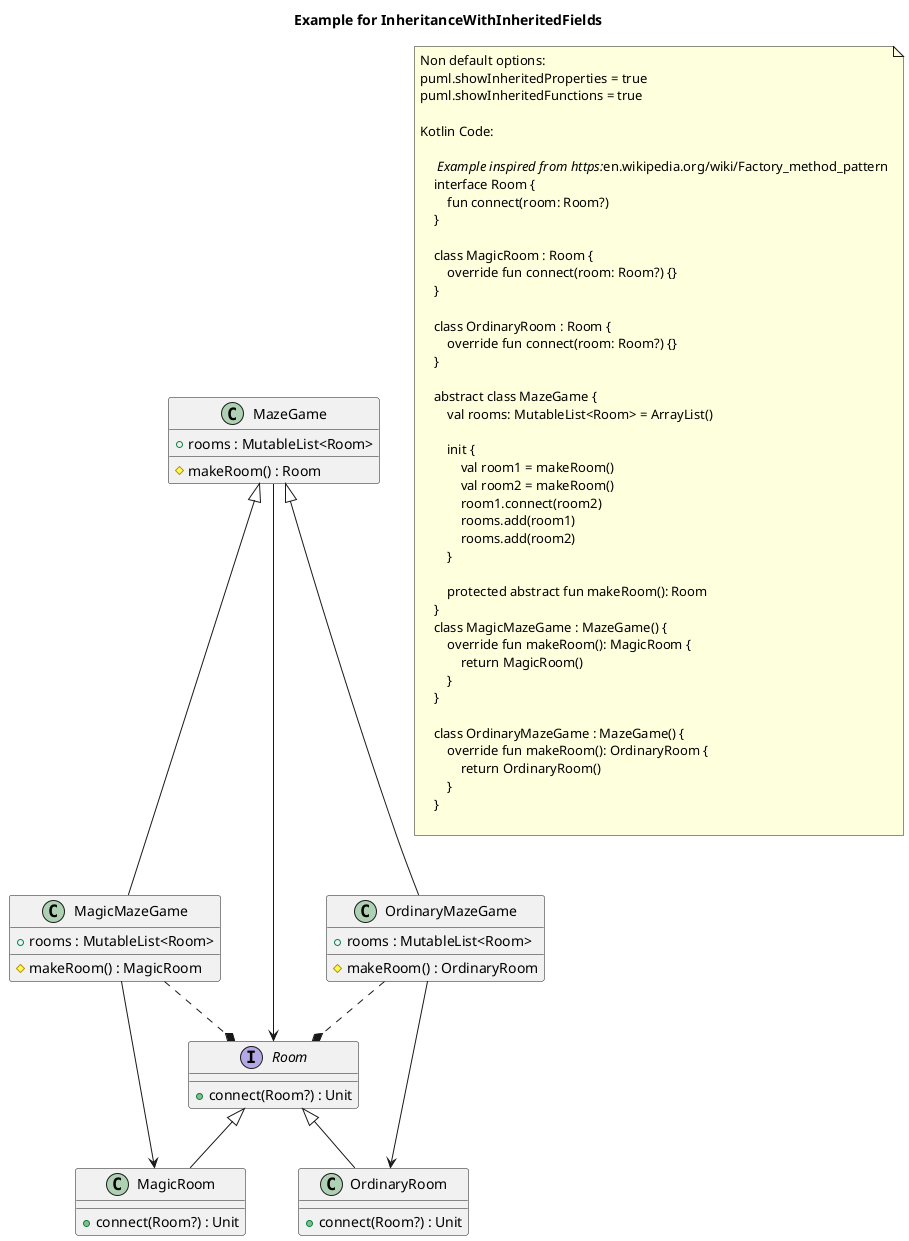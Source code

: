 @startuml
title Example for InheritanceWithInheritedFields
'This file is generated by the GenerateExamplesForDoc test.

    '.Room
    interface "Room" as Room {
        + connect(Room?) : Unit
    }


    '.MagicRoom
    class "MagicRoom" as MagicRoom {
        + connect(Room?) : Unit
    }


    '.OrdinaryRoom
    class "OrdinaryRoom" as OrdinaryRoom {
        + connect(Room?) : Unit
    }


    '.MazeGame
    class "MazeGame" as MazeGame {
        + rooms : MutableList<Room>
		# makeRoom() : Room
    }


    '.MagicMazeGame
    class "MagicMazeGame" as MagicMazeGame {
        + rooms : MutableList<Room>
		# makeRoom() : MagicRoom
    }


    '.OrdinaryMazeGame
    class "OrdinaryMazeGame" as OrdinaryMazeGame {
        + rooms : MutableList<Room>
		# makeRoom() : OrdinaryRoom
    }


MazeGame --> Room
MazeGame <|-- OrdinaryMazeGame
OrdinaryMazeGame --> OrdinaryRoom
OrdinaryMazeGame ..* Room
MazeGame <|-- MagicMazeGame
MagicMazeGame --> MagicRoom
MagicMazeGame ..* Room
Room <|-- OrdinaryRoom
Room <|-- MagicRoom

note as note_of_code
Non default options:
puml.showInheritedProperties = true
puml.showInheritedFunctions = true

Kotlin Code:

    // Example inspired from https://en.wikipedia.org/wiki/Factory_method_pattern
    interface Room {
        fun connect(room: Room?)
    }
    
    class MagicRoom : Room {
        override fun connect(room: Room?) {}
    }
    
    class OrdinaryRoom : Room {
        override fun connect(room: Room?) {}
    }
    
    abstract class MazeGame {
        val rooms: MutableList<Room> = ArrayList()
    
        init {
            val room1 = makeRoom()
            val room2 = makeRoom()
            room1.connect(room2)
            rooms.add(room1)
            rooms.add(room2)
        }
    
        protected abstract fun makeRoom(): Room
    }
    class MagicMazeGame : MazeGame() {
        override fun makeRoom(): MagicRoom {
            return MagicRoom()
        }
    }
    
    class OrdinaryMazeGame : MazeGame() {
        override fun makeRoom(): OrdinaryRoom {
            return OrdinaryRoom()
        }
    }  
    
end note

@enduml
